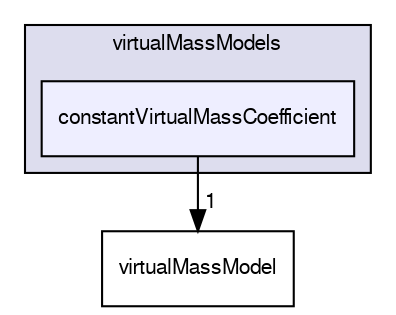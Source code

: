 digraph "applications/solvers/multiphase/twoPhaseEulerFoam/interfacialModels/virtualMassModels/constantVirtualMassCoefficient" {
  bgcolor=transparent;
  compound=true
  node [ fontsize="10", fontname="FreeSans"];
  edge [ labelfontsize="10", labelfontname="FreeSans"];
  subgraph clusterdir_c7c4cf1da3e2c897dbb17eca239ee974 {
    graph [ bgcolor="#ddddee", pencolor="black", label="virtualMassModels" fontname="FreeSans", fontsize="10", URL="dir_c7c4cf1da3e2c897dbb17eca239ee974.html"]
  dir_41f606e3dbb2bb2bba4fe33feac90115 [shape=box, label="constantVirtualMassCoefficient", style="filled", fillcolor="#eeeeff", pencolor="black", URL="dir_41f606e3dbb2bb2bba4fe33feac90115.html"];
  }
  dir_13e373beabbe1101075c17cca15d306c [shape=box label="virtualMassModel" URL="dir_13e373beabbe1101075c17cca15d306c.html"];
  dir_41f606e3dbb2bb2bba4fe33feac90115->dir_13e373beabbe1101075c17cca15d306c [headlabel="1", labeldistance=1.5 headhref="dir_000226_000229.html"];
}
